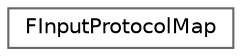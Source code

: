 digraph "Graphical Class Hierarchy"
{
 // INTERACTIVE_SVG=YES
 // LATEX_PDF_SIZE
  bgcolor="transparent";
  edge [fontname=Helvetica,fontsize=10,labelfontname=Helvetica,labelfontsize=10];
  node [fontname=Helvetica,fontsize=10,shape=box,height=0.2,width=0.4];
  rankdir="LR";
  Node0 [id="Node000000",label="FInputProtocolMap",height=0.2,width=0.4,color="grey40", fillcolor="white", style="filled",URL="$dc/d02/classFInputProtocolMap.html",tooltip="An map type that broadcasts the OnProtocolUpdated whenever it's inner map is updated."];
}
